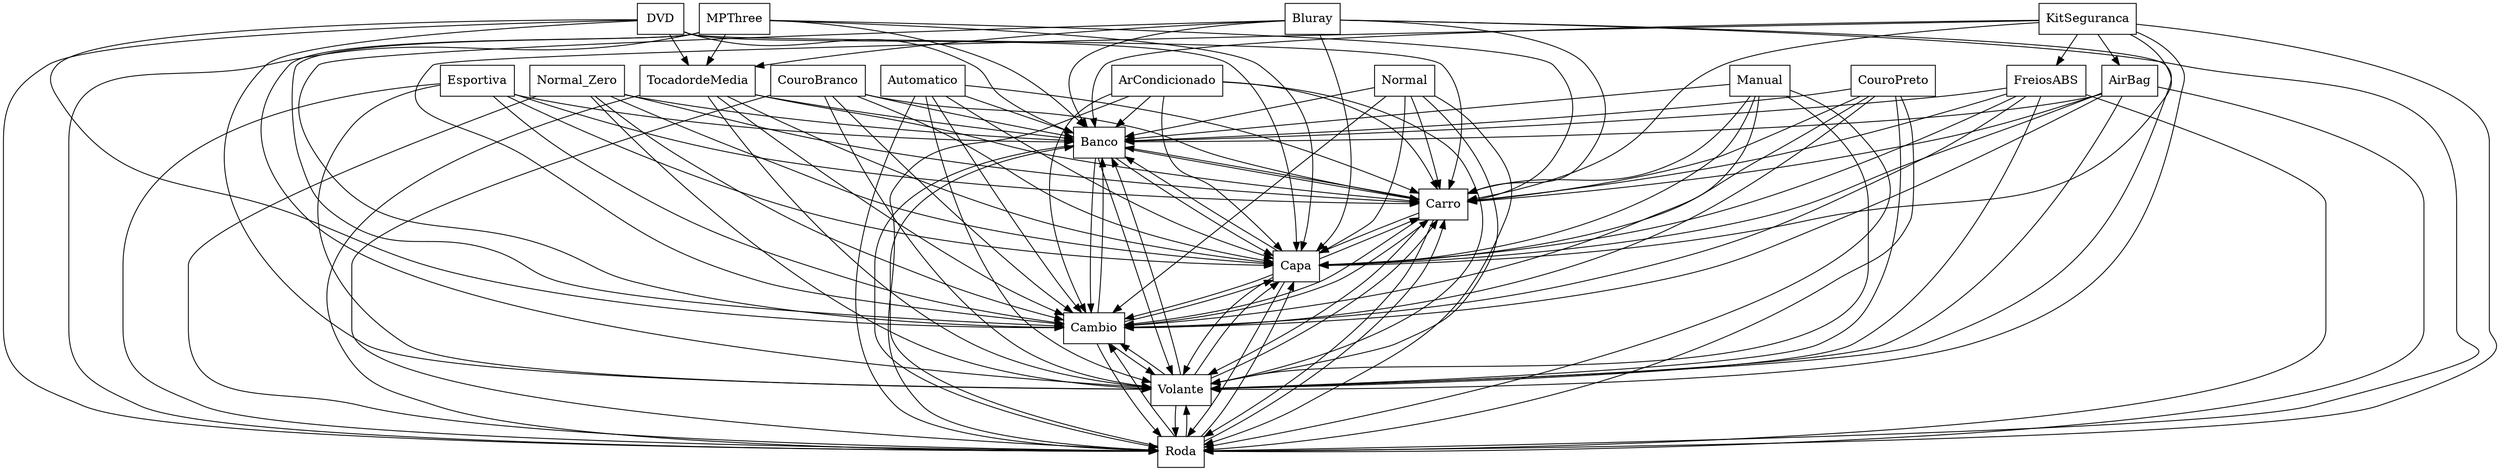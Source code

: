 digraph{
graph [rankdir=TB];
node [shape=box];
edge [arrowhead=normal];
0[label="ArCondicionado",]
1[label="TocadordeMedia",]
2[label="CouroPreto",]
3[label="MPThree",]
4[label="Banco",]
5[label="Manual",]
6[label="Carro",]
7[label="Automatico",]
8[label="Bluray",]
9[label="Roda",]
10[label="FreiosABS",]
11[label="Normal_Zero",]
12[label="Volante",]
13[label="DVD",]
14[label="AirBag",]
15[label="Normal",]
16[label="KitSeguranca",]
17[label="CouroBranco",]
18[label="Cambio",]
19[label="Esportiva",]
20[label="Capa",]
0->4[label="",]
0->6[label="",]
0->9[label="",]
0->12[label="",]
0->18[label="",]
0->20[label="",]
1->4[label="",]
1->6[label="",]
1->9[label="",]
1->12[label="",]
1->18[label="",]
1->20[label="",]
2->4[label="",]
2->6[label="",]
2->9[label="",]
2->12[label="",]
2->18[label="",]
2->20[label="",]
3->1[label="",]
3->4[label="",]
3->6[label="",]
3->9[label="",]
3->12[label="",]
3->18[label="",]
3->20[label="",]
4->6[label="",]
4->9[label="",]
4->12[label="",]
4->18[label="",]
4->20[label="",]
5->4[label="",]
5->6[label="",]
5->9[label="",]
5->12[label="",]
5->18[label="",]
5->20[label="",]
6->4[label="",]
6->9[label="",]
6->12[label="",]
6->18[label="",]
6->20[label="",]
7->4[label="",]
7->6[label="",]
7->9[label="",]
7->12[label="",]
7->18[label="",]
7->20[label="",]
8->1[label="",]
8->4[label="",]
8->6[label="",]
8->9[label="",]
8->12[label="",]
8->18[label="",]
8->20[label="",]
9->4[label="",]
9->6[label="",]
9->12[label="",]
9->18[label="",]
9->20[label="",]
10->4[label="",]
10->6[label="",]
10->9[label="",]
10->12[label="",]
10->18[label="",]
10->20[label="",]
11->4[label="",]
11->6[label="",]
11->9[label="",]
11->12[label="",]
11->18[label="",]
11->20[label="",]
12->4[label="",]
12->6[label="",]
12->9[label="",]
12->18[label="",]
12->20[label="",]
13->1[label="",]
13->4[label="",]
13->6[label="",]
13->9[label="",]
13->12[label="",]
13->18[label="",]
13->20[label="",]
14->4[label="",]
14->6[label="",]
14->9[label="",]
14->12[label="",]
14->18[label="",]
14->20[label="",]
15->4[label="",]
15->6[label="",]
15->9[label="",]
15->12[label="",]
15->18[label="",]
15->20[label="",]
16->4[label="",]
16->6[label="",]
16->9[label="",]
16->10[label="",]
16->12[label="",]
16->14[label="",]
16->18[label="",]
16->20[label="",]
17->4[label="",]
17->6[label="",]
17->9[label="",]
17->12[label="",]
17->18[label="",]
17->20[label="",]
18->4[label="",]
18->6[label="",]
18->9[label="",]
18->12[label="",]
18->20[label="",]
19->4[label="",]
19->6[label="",]
19->9[label="",]
19->12[label="",]
19->18[label="",]
19->20[label="",]
20->4[label="",]
20->6[label="",]
20->9[label="",]
20->12[label="",]
20->18[label="",]
}
